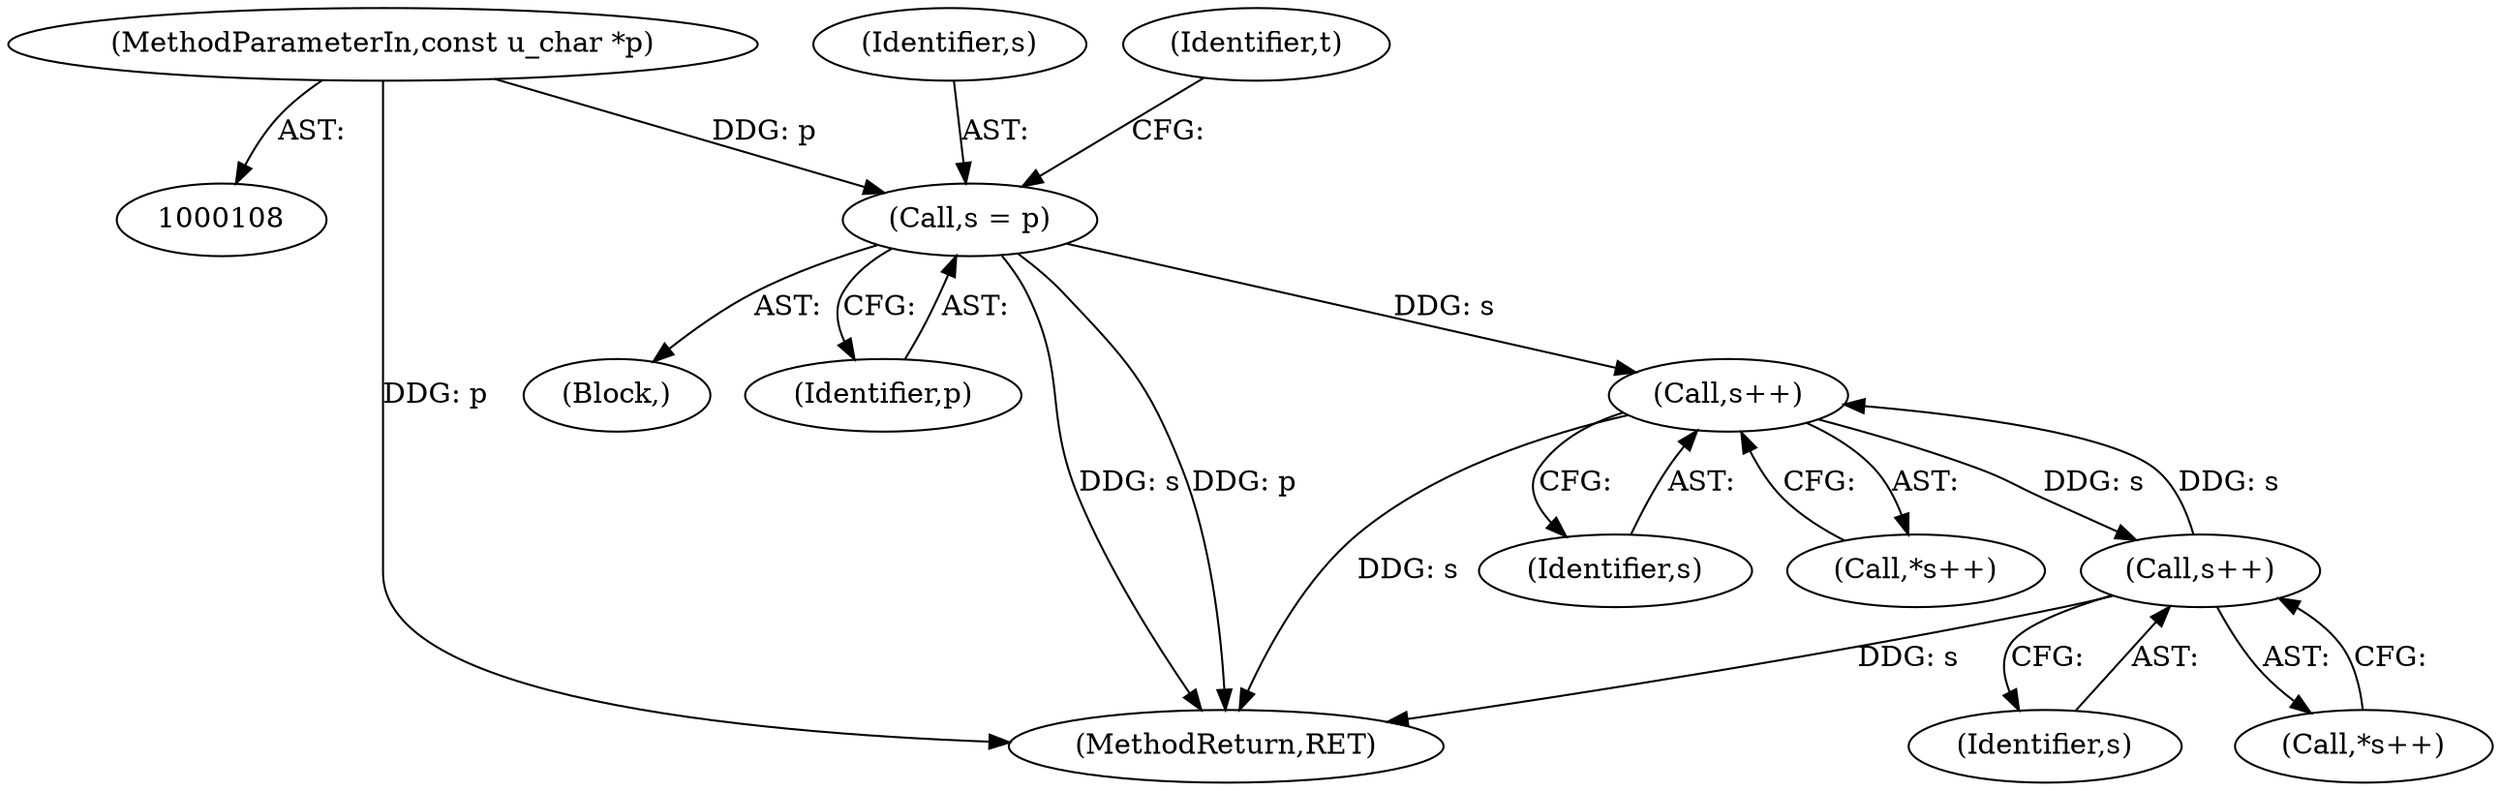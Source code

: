 digraph "0_tcpdump_0f95d441e4b5d7512cc5c326c8668a120e048eda@pointer" {
"1000138" [label="(Call,s = p)"];
"1000110" [label="(MethodParameterIn,const u_char *p)"];
"1000161" [label="(Call,s++)"];
"1000184" [label="(Call,s++)"];
"1000185" [label="(Identifier,s)"];
"1000160" [label="(Call,*s++)"];
"1000183" [label="(Call,*s++)"];
"1000138" [label="(Call,s = p)"];
"1000139" [label="(Identifier,s)"];
"1000137" [label="(Block,)"];
"1000110" [label="(MethodParameterIn,const u_char *p)"];
"1000184" [label="(Call,s++)"];
"1000143" [label="(Identifier,t)"];
"1000140" [label="(Identifier,p)"];
"1000306" [label="(MethodReturn,RET)"];
"1000161" [label="(Call,s++)"];
"1000162" [label="(Identifier,s)"];
"1000138" -> "1000137"  [label="AST: "];
"1000138" -> "1000140"  [label="CFG: "];
"1000139" -> "1000138"  [label="AST: "];
"1000140" -> "1000138"  [label="AST: "];
"1000143" -> "1000138"  [label="CFG: "];
"1000138" -> "1000306"  [label="DDG: s"];
"1000138" -> "1000306"  [label="DDG: p"];
"1000110" -> "1000138"  [label="DDG: p"];
"1000138" -> "1000161"  [label="DDG: s"];
"1000110" -> "1000108"  [label="AST: "];
"1000110" -> "1000306"  [label="DDG: p"];
"1000161" -> "1000160"  [label="AST: "];
"1000161" -> "1000162"  [label="CFG: "];
"1000162" -> "1000161"  [label="AST: "];
"1000160" -> "1000161"  [label="CFG: "];
"1000161" -> "1000306"  [label="DDG: s"];
"1000184" -> "1000161"  [label="DDG: s"];
"1000161" -> "1000184"  [label="DDG: s"];
"1000184" -> "1000183"  [label="AST: "];
"1000184" -> "1000185"  [label="CFG: "];
"1000185" -> "1000184"  [label="AST: "];
"1000183" -> "1000184"  [label="CFG: "];
"1000184" -> "1000306"  [label="DDG: s"];
}
